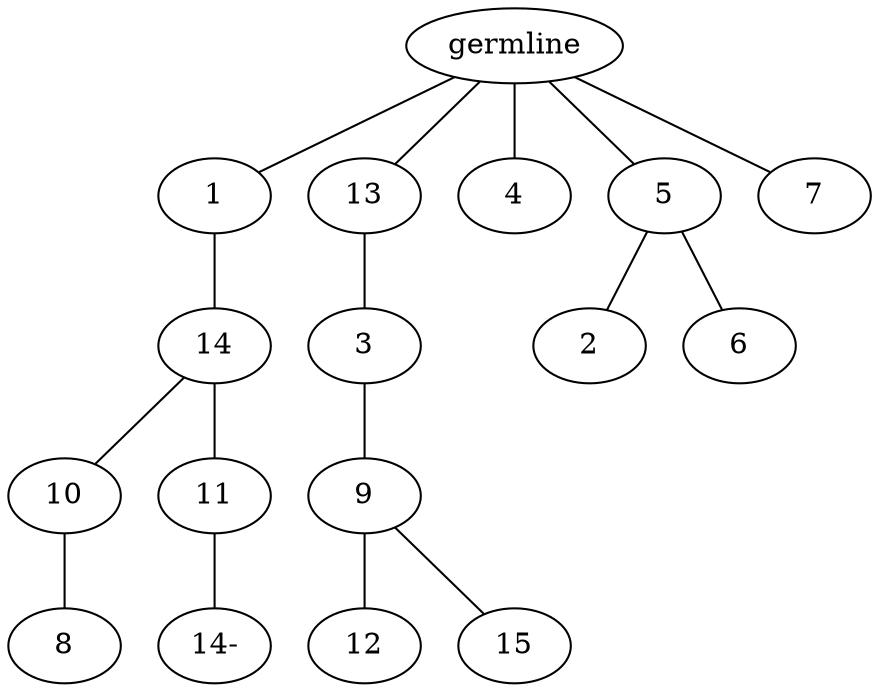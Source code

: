 graph tree {
    "140293384174464" [label="germline"];
    "140293384322640" [label="1"];
    "140293384319280" [label="14"];
    "140293384645408" [label="10"];
    "140293384762416" [label="8"];
    "140293384785008" [label="11"];
    "140293384764000" [label="14-"];
    "140293384304048" [label="13"];
    "140293384763664" [label="3"];
    "140293384762320" [label="9"];
    "140293384762224" [label="12"];
    "140293384761408" [label="15"];
    "140293384783040" [label="4"];
    "140293384783616" [label="5"];
    "140293384764336" [label="2"];
    "140293384764720" [label="6"];
    "140293384782560" [label="7"];
    "140293384174464" -- "140293384322640";
    "140293384174464" -- "140293384304048";
    "140293384174464" -- "140293384783040";
    "140293384174464" -- "140293384783616";
    "140293384174464" -- "140293384782560";
    "140293384322640" -- "140293384319280";
    "140293384319280" -- "140293384645408";
    "140293384319280" -- "140293384785008";
    "140293384645408" -- "140293384762416";
    "140293384785008" -- "140293384764000";
    "140293384304048" -- "140293384763664";
    "140293384763664" -- "140293384762320";
    "140293384762320" -- "140293384762224";
    "140293384762320" -- "140293384761408";
    "140293384783616" -- "140293384764336";
    "140293384783616" -- "140293384764720";
}
